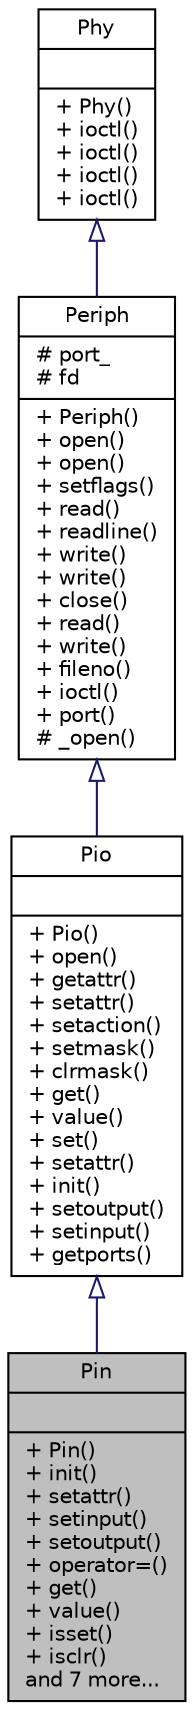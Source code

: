 digraph "Pin"
{
  bgcolor="transparent";
  edge [fontname="Helvetica",fontsize="10",labelfontname="Helvetica",labelfontsize="10"];
  node [fontname="Helvetica",fontsize="10",shape=record];
  Node1 [label="{Pin\n||+ Pin()\l+ init()\l+ setattr()\l+ setinput()\l+ setoutput()\l+ operator=()\l+ get()\l+ value()\l+ isset()\l+ isclr()\land 7 more...\l}",height=0.2,width=0.4,color="black", fillcolor="grey75", style="filled" fontcolor="black"];
  Node2 -> Node1 [dir="back",color="midnightblue",fontsize="10",style="solid",arrowtail="onormal",fontname="Helvetica"];
  Node2 [label="{Pio\n||+ Pio()\l+ open()\l+ getattr()\l+ setattr()\l+ setaction()\l+ setmask()\l+ clrmask()\l+ get()\l+ value()\l+ set()\l+ setattr()\l+ init()\l+ setoutput()\l+ setinput()\l+ getports()\l}",height=0.2,width=0.4,color="black",URL="$class_pio.html",tooltip="Pin Input/Output Class. "];
  Node3 -> Node2 [dir="back",color="midnightblue",fontsize="10",style="solid",arrowtail="onormal",fontname="Helvetica"];
  Node3 [label="{Periph\n|# port_\l# fd\l|+ Periph()\l+ open()\l+ open()\l+ setflags()\l+ read()\l+ readline()\l+ write()\l+ write()\l+ close()\l+ read()\l+ write()\l+ fileno()\l+ ioctl()\l+ port()\l# _open()\l}",height=0.2,width=0.4,color="black",URL="$class_periph.html",tooltip="Peripheral Class. "];
  Node4 -> Node3 [dir="back",color="midnightblue",fontsize="10",style="solid",arrowtail="onormal",fontname="Helvetica"];
  Node4 [label="{Phy\n||+ Phy()\l+ ioctl()\l+ ioctl()\l+ ioctl()\l+ ioctl()\l}",height=0.2,width=0.4,color="black",URL="$class_phy.html",tooltip="Base Applib Class for Physical devices. "];
}
